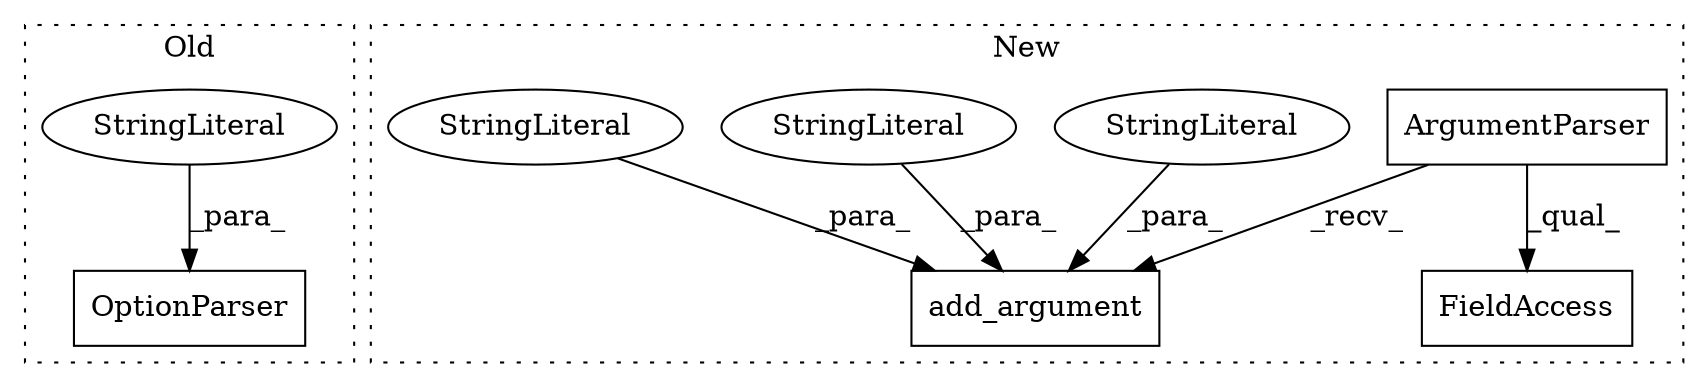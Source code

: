 digraph G {
subgraph cluster0 {
1 [label="OptionParser" a="32" s="1598,1671" l="13,1" shape="box"];
4 [label="StringLiteral" a="45" s="1611" l="60" shape="ellipse"];
label = "Old";
style="dotted";
}
subgraph cluster1 {
2 [label="ArgumentParser" a="32" s="1528" l="16" shape="box"];
3 [label="add_argument" a="32" s="1810,1915" l="13,1" shape="box"];
5 [label="StringLiteral" a="45" s="1823" l="11" shape="ellipse"];
6 [label="StringLiteral" a="45" s="1835" l="12" shape="ellipse"];
7 [label="FieldAccess" a="22" s="2249" l="14" shape="box"];
8 [label="StringLiteral" a="45" s="1848" l="3" shape="ellipse"];
label = "New";
style="dotted";
}
2 -> 7 [label="_qual_"];
2 -> 3 [label="_recv_"];
4 -> 1 [label="_para_"];
5 -> 3 [label="_para_"];
6 -> 3 [label="_para_"];
8 -> 3 [label="_para_"];
}